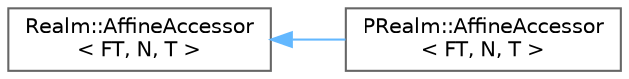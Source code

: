 digraph "Graphical Class Hierarchy"
{
 // LATEX_PDF_SIZE
  bgcolor="transparent";
  edge [fontname=Helvetica,fontsize=10,labelfontname=Helvetica,labelfontsize=10];
  node [fontname=Helvetica,fontsize=10,shape=box,height=0.2,width=0.4];
  rankdir="LR";
  Node0 [id="Node000000",label="Realm::AffineAccessor\l\< FT, N, T \>",height=0.2,width=0.4,color="grey40", fillcolor="white", style="filled",URL="$classRealm_1_1AffineAccessor.html",tooltip=" "];
  Node0 -> Node1 [id="edge28_Node000000_Node000001",dir="back",color="steelblue1",style="solid",tooltip=" "];
  Node1 [id="Node000001",label="PRealm::AffineAccessor\l\< FT, N, T \>",height=0.2,width=0.4,color="grey40", fillcolor="white", style="filled",URL="$classPRealm_1_1AffineAccessor.html",tooltip=" "];
}
